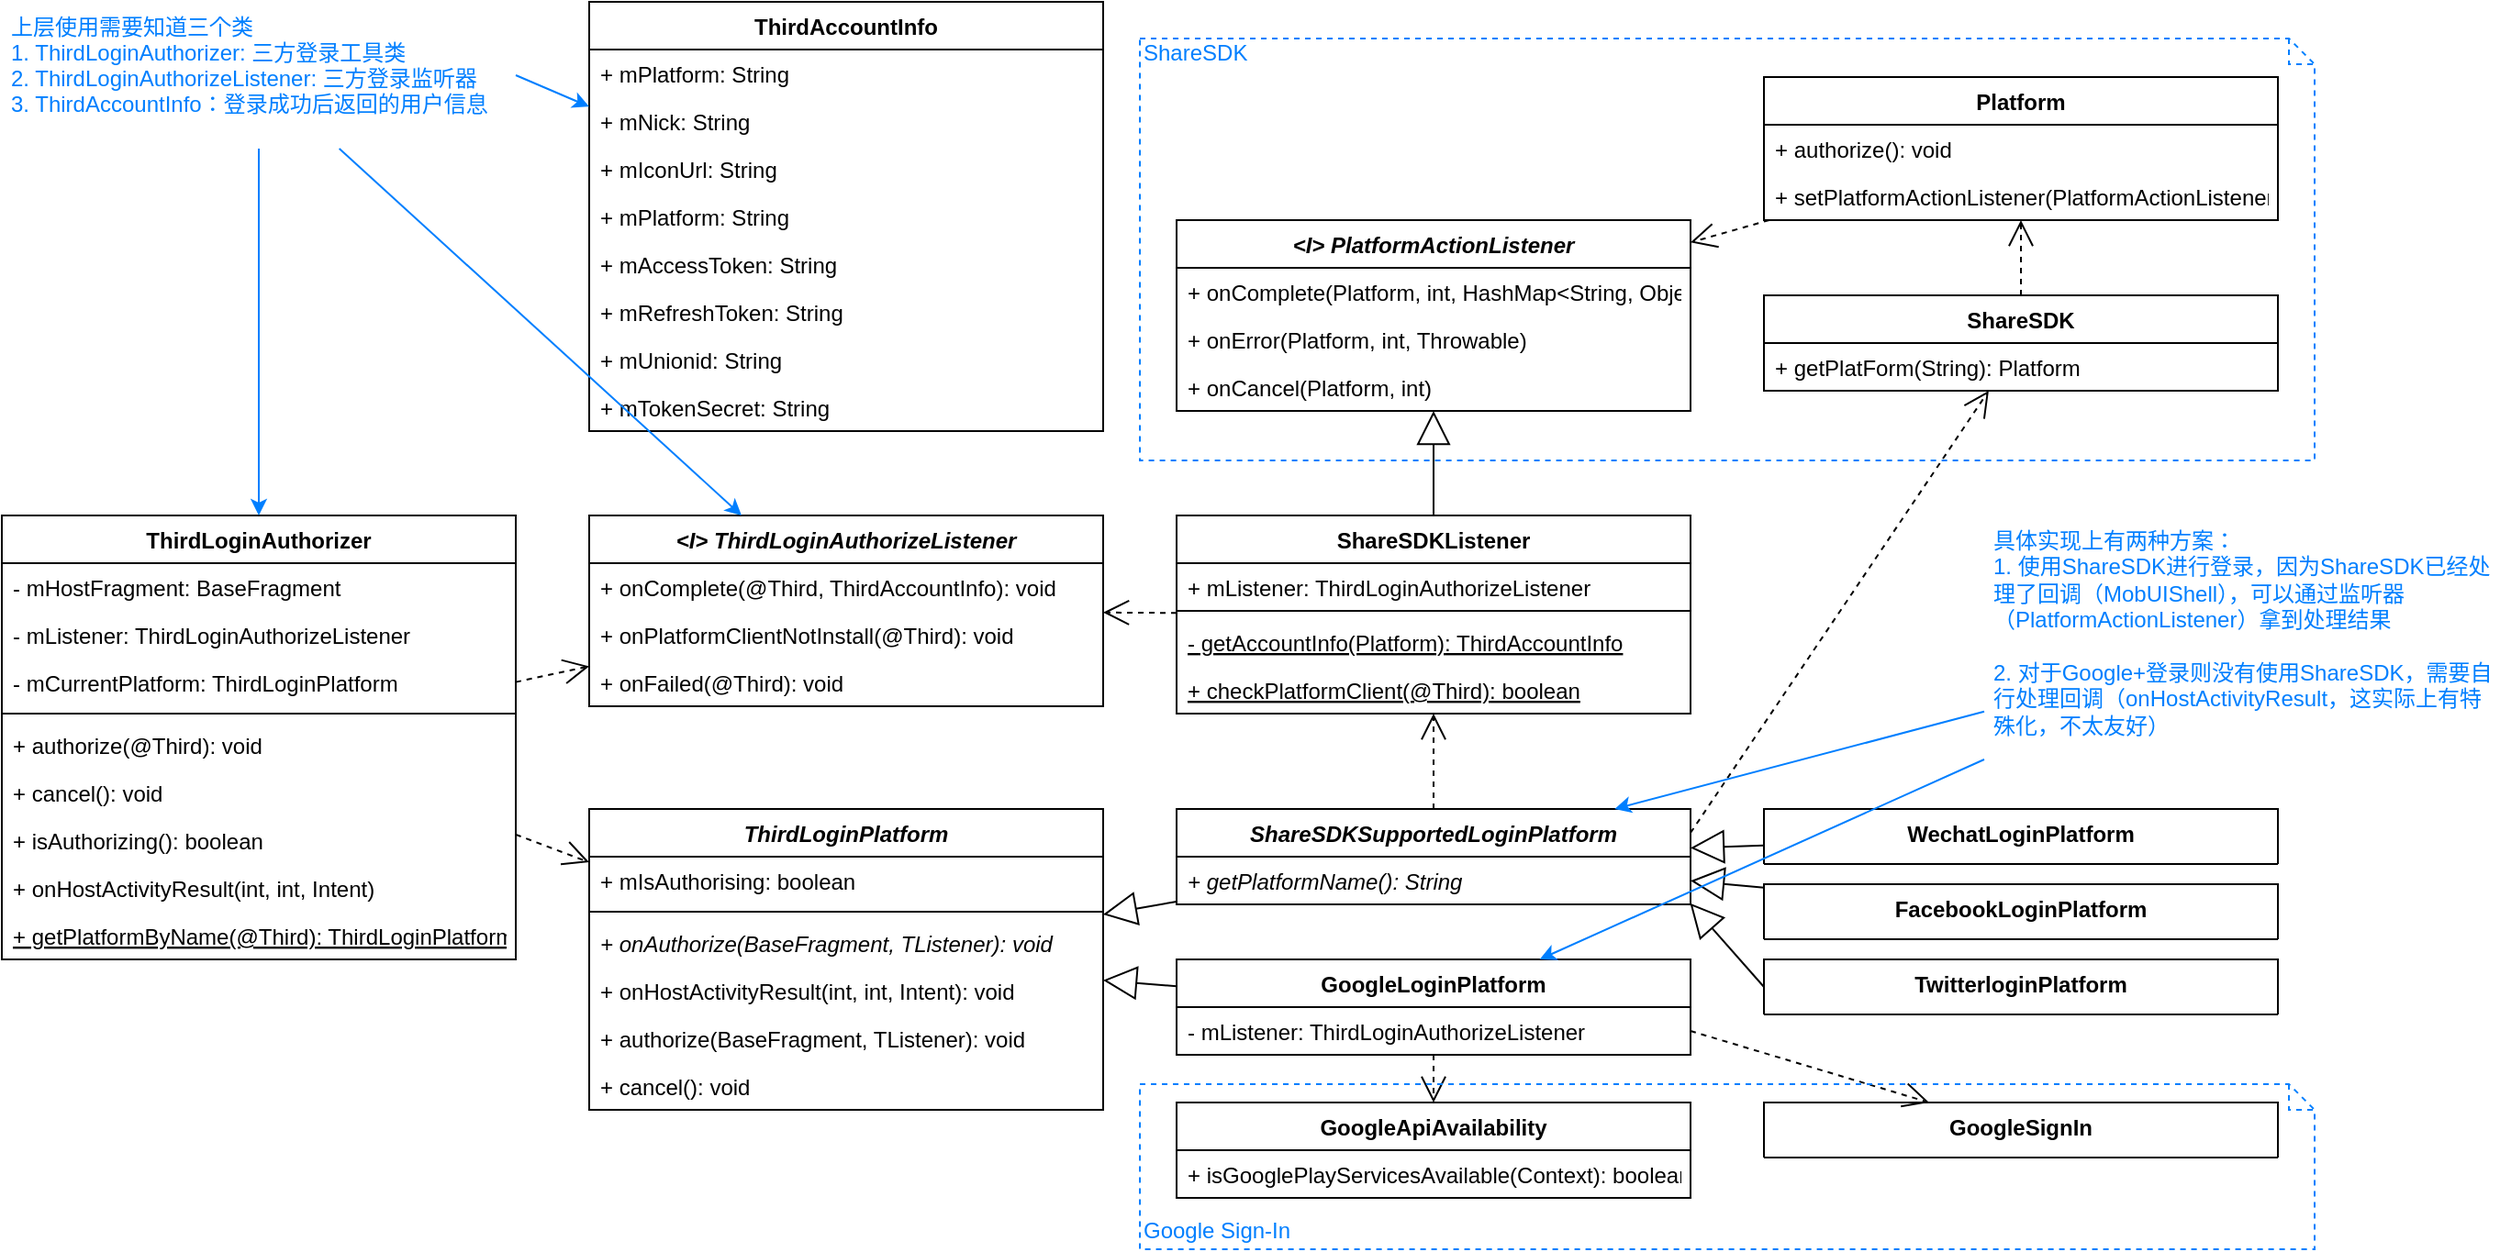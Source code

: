 <mxfile version="10.9.0" type="github"><diagram id="CQj0oGRUAJ8MwqAiTqsg" name="Page-1"><mxGraphModel dx="1991" dy="1091" grid="1" gridSize="10" guides="1" tooltips="1" connect="1" arrows="1" fold="1" page="1" pageScale="1" pageWidth="2339" pageHeight="3300" math="0" shadow="0"><root><mxCell id="0"/><mxCell id="1" parent="0"/><mxCell id="OyjzKzTZyDv7s8rB2IZF-1" value="ThirdLoginAuthorizer" style="swimlane;fontStyle=1;align=center;verticalAlign=top;childLayout=stackLayout;horizontal=1;startSize=26;horizontalStack=0;resizeParent=1;resizeParentMax=0;resizeLast=0;collapsible=1;marginBottom=0;" parent="1" vertex="1"><mxGeometry x="40" y="320" width="280" height="242" as="geometry"/></mxCell><mxCell id="OyjzKzTZyDv7s8rB2IZF-2" value="- mHostFragment: BaseFragment" style="text;strokeColor=none;fillColor=none;align=left;verticalAlign=top;spacingLeft=4;spacingRight=4;overflow=hidden;rotatable=0;points=[[0,0.5],[1,0.5]];portConstraint=eastwest;" parent="OyjzKzTZyDv7s8rB2IZF-1" vertex="1"><mxGeometry y="26" width="280" height="26" as="geometry"/></mxCell><mxCell id="OyjzKzTZyDv7s8rB2IZF-5" value="- mListener: ThirdLoginAuthorizeListener" style="text;strokeColor=none;fillColor=none;align=left;verticalAlign=top;spacingLeft=4;spacingRight=4;overflow=hidden;rotatable=0;points=[[0,0.5],[1,0.5]];portConstraint=eastwest;" parent="OyjzKzTZyDv7s8rB2IZF-1" vertex="1"><mxGeometry y="52" width="280" height="26" as="geometry"/></mxCell><mxCell id="OyjzKzTZyDv7s8rB2IZF-6" value="- mCurrentPlatform: ThirdLoginPlatform" style="text;strokeColor=none;fillColor=none;align=left;verticalAlign=top;spacingLeft=4;spacingRight=4;overflow=hidden;rotatable=0;points=[[0,0.5],[1,0.5]];portConstraint=eastwest;" parent="OyjzKzTZyDv7s8rB2IZF-1" vertex="1"><mxGeometry y="78" width="280" height="26" as="geometry"/></mxCell><mxCell id="OyjzKzTZyDv7s8rB2IZF-3" value="" style="line;strokeWidth=1;fillColor=none;align=left;verticalAlign=middle;spacingTop=-1;spacingLeft=3;spacingRight=3;rotatable=0;labelPosition=right;points=[];portConstraint=eastwest;" parent="OyjzKzTZyDv7s8rB2IZF-1" vertex="1"><mxGeometry y="104" width="280" height="8" as="geometry"/></mxCell><mxCell id="OyjzKzTZyDv7s8rB2IZF-4" value="+ authorize(@Third): void" style="text;strokeColor=none;fillColor=none;align=left;verticalAlign=top;spacingLeft=4;spacingRight=4;overflow=hidden;rotatable=0;points=[[0,0.5],[1,0.5]];portConstraint=eastwest;" parent="OyjzKzTZyDv7s8rB2IZF-1" vertex="1"><mxGeometry y="112" width="280" height="26" as="geometry"/></mxCell><mxCell id="OyjzKzTZyDv7s8rB2IZF-7" value="+ cancel(): void" style="text;strokeColor=none;fillColor=none;align=left;verticalAlign=top;spacingLeft=4;spacingRight=4;overflow=hidden;rotatable=0;points=[[0,0.5],[1,0.5]];portConstraint=eastwest;" parent="OyjzKzTZyDv7s8rB2IZF-1" vertex="1"><mxGeometry y="138" width="280" height="26" as="geometry"/></mxCell><mxCell id="OyjzKzTZyDv7s8rB2IZF-8" value="+ isAuthorizing(): boolean" style="text;strokeColor=none;fillColor=none;align=left;verticalAlign=top;spacingLeft=4;spacingRight=4;overflow=hidden;rotatable=0;points=[[0,0.5],[1,0.5]];portConstraint=eastwest;" parent="OyjzKzTZyDv7s8rB2IZF-1" vertex="1"><mxGeometry y="164" width="280" height="26" as="geometry"/></mxCell><mxCell id="OyjzKzTZyDv7s8rB2IZF-9" value="+ onHostActivityResult(int, int, Intent)" style="text;strokeColor=none;fillColor=none;align=left;verticalAlign=top;spacingLeft=4;spacingRight=4;overflow=hidden;rotatable=0;points=[[0,0.5],[1,0.5]];portConstraint=eastwest;" parent="OyjzKzTZyDv7s8rB2IZF-1" vertex="1"><mxGeometry y="190" width="280" height="26" as="geometry"/></mxCell><mxCell id="OyjzKzTZyDv7s8rB2IZF-55" value="+ getPlatformByName(@Third): ThirdLoginPlatform" style="text;strokeColor=none;fillColor=none;align=left;verticalAlign=top;spacingLeft=4;spacingRight=4;overflow=hidden;rotatable=0;points=[[0,0.5],[1,0.5]];portConstraint=eastwest;fontStyle=4" parent="OyjzKzTZyDv7s8rB2IZF-1" vertex="1"><mxGeometry y="216" width="280" height="26" as="geometry"/></mxCell><mxCell id="OyjzKzTZyDv7s8rB2IZF-10" value="ThirdLoginPlatform" style="swimlane;fontStyle=3;align=center;verticalAlign=top;childLayout=stackLayout;horizontal=1;startSize=26;horizontalStack=0;resizeParent=1;resizeParentMax=0;resizeLast=0;collapsible=1;marginBottom=0;" parent="1" vertex="1"><mxGeometry x="360" y="480" width="280" height="164" as="geometry"/></mxCell><mxCell id="OyjzKzTZyDv7s8rB2IZF-11" value="+ mIsAuthorising: boolean" style="text;strokeColor=none;fillColor=none;align=left;verticalAlign=top;spacingLeft=4;spacingRight=4;overflow=hidden;rotatable=0;points=[[0,0.5],[1,0.5]];portConstraint=eastwest;" parent="OyjzKzTZyDv7s8rB2IZF-10" vertex="1"><mxGeometry y="26" width="280" height="26" as="geometry"/></mxCell><mxCell id="OyjzKzTZyDv7s8rB2IZF-14" value="" style="line;strokeWidth=1;fillColor=none;align=left;verticalAlign=middle;spacingTop=-1;spacingLeft=3;spacingRight=3;rotatable=0;labelPosition=right;points=[];portConstraint=eastwest;" parent="OyjzKzTZyDv7s8rB2IZF-10" vertex="1"><mxGeometry y="52" width="280" height="8" as="geometry"/></mxCell><mxCell id="OyjzKzTZyDv7s8rB2IZF-15" value="+ onAuthorize(BaseFragment, TListener): void" style="text;strokeColor=none;fillColor=none;align=left;verticalAlign=top;spacingLeft=4;spacingRight=4;overflow=hidden;rotatable=0;points=[[0,0.5],[1,0.5]];portConstraint=eastwest;fontStyle=2" parent="OyjzKzTZyDv7s8rB2IZF-10" vertex="1"><mxGeometry y="60" width="280" height="26" as="geometry"/></mxCell><mxCell id="OyjzKzTZyDv7s8rB2IZF-16" value="+ onHostActivityResult(int, int, Intent): void" style="text;strokeColor=none;fillColor=none;align=left;verticalAlign=top;spacingLeft=4;spacingRight=4;overflow=hidden;rotatable=0;points=[[0,0.5],[1,0.5]];portConstraint=eastwest;" parent="OyjzKzTZyDv7s8rB2IZF-10" vertex="1"><mxGeometry y="86" width="280" height="26" as="geometry"/></mxCell><mxCell id="OyjzKzTZyDv7s8rB2IZF-17" value="+ authorize(BaseFragment, TListener): void&#10;&#10;" style="text;strokeColor=none;fillColor=none;align=left;verticalAlign=top;spacingLeft=4;spacingRight=4;overflow=hidden;rotatable=0;points=[[0,0.5],[1,0.5]];portConstraint=eastwest;" parent="OyjzKzTZyDv7s8rB2IZF-10" vertex="1"><mxGeometry y="112" width="280" height="26" as="geometry"/></mxCell><mxCell id="OyjzKzTZyDv7s8rB2IZF-18" value="+ cancel(): void" style="text;strokeColor=none;fillColor=none;align=left;verticalAlign=top;spacingLeft=4;spacingRight=4;overflow=hidden;rotatable=0;points=[[0,0.5],[1,0.5]];portConstraint=eastwest;" parent="OyjzKzTZyDv7s8rB2IZF-10" vertex="1"><mxGeometry y="138" width="280" height="26" as="geometry"/></mxCell><mxCell id="OyjzKzTZyDv7s8rB2IZF-21" value="ShareSDKSupportedLoginPlatform" style="swimlane;fontStyle=3;align=center;verticalAlign=top;childLayout=stackLayout;horizontal=1;startSize=26;horizontalStack=0;resizeParent=1;resizeParentMax=0;resizeLast=0;collapsible=1;marginBottom=0;" parent="1" vertex="1"><mxGeometry x="680" y="480" width="280" height="52" as="geometry"/></mxCell><mxCell id="OyjzKzTZyDv7s8rB2IZF-25" value="+ getPlatformName(): String" style="text;strokeColor=none;fillColor=none;align=left;verticalAlign=top;spacingLeft=4;spacingRight=4;overflow=hidden;rotatable=0;points=[[0,0.5],[1,0.5]];portConstraint=eastwest;fontStyle=2" parent="OyjzKzTZyDv7s8rB2IZF-21" vertex="1"><mxGeometry y="26" width="280" height="26" as="geometry"/></mxCell><mxCell id="OyjzKzTZyDv7s8rB2IZF-28" value="" style="endArrow=block;endSize=16;endFill=0;html=1;" parent="1" source="OyjzKzTZyDv7s8rB2IZF-21" target="OyjzKzTZyDv7s8rB2IZF-10" edge="1"><mxGeometry width="160" relative="1" as="geometry"><mxPoint x="150" y="770" as="sourcePoint"/><mxPoint x="310" y="770" as="targetPoint"/></mxGeometry></mxCell><mxCell id="OyjzKzTZyDv7s8rB2IZF-29" value="ShareSDKListener" style="swimlane;fontStyle=1;align=center;verticalAlign=top;childLayout=stackLayout;horizontal=1;startSize=26;horizontalStack=0;resizeParent=1;resizeParentMax=0;resizeLast=0;collapsible=1;marginBottom=0;" parent="1" vertex="1"><mxGeometry x="680" y="320" width="280" height="108" as="geometry"/></mxCell><mxCell id="OyjzKzTZyDv7s8rB2IZF-30" value="+ mListener: ThirdLoginAuthorizeListener" style="text;strokeColor=none;fillColor=none;align=left;verticalAlign=top;spacingLeft=4;spacingRight=4;overflow=hidden;rotatable=0;points=[[0,0.5],[1,0.5]];portConstraint=eastwest;" parent="OyjzKzTZyDv7s8rB2IZF-29" vertex="1"><mxGeometry y="26" width="280" height="22" as="geometry"/></mxCell><mxCell id="OyjzKzTZyDv7s8rB2IZF-31" value="" style="line;strokeWidth=1;fillColor=none;align=left;verticalAlign=middle;spacingTop=-1;spacingLeft=3;spacingRight=3;rotatable=0;labelPosition=right;points=[];portConstraint=eastwest;" parent="OyjzKzTZyDv7s8rB2IZF-29" vertex="1"><mxGeometry y="48" width="280" height="8" as="geometry"/></mxCell><mxCell id="OyjzKzTZyDv7s8rB2IZF-32" value="- getAccountInfo(Platform): ThirdAccountInfo" style="text;strokeColor=none;fillColor=none;align=left;verticalAlign=top;spacingLeft=4;spacingRight=4;overflow=hidden;rotatable=0;points=[[0,0.5],[1,0.5]];portConstraint=eastwest;fontStyle=4" parent="OyjzKzTZyDv7s8rB2IZF-29" vertex="1"><mxGeometry y="56" width="280" height="26" as="geometry"/></mxCell><mxCell id="OyjzKzTZyDv7s8rB2IZF-33" value="+ checkPlatformClient(@Third): boolean&#10;" style="text;strokeColor=none;fillColor=none;align=left;verticalAlign=top;spacingLeft=4;spacingRight=4;overflow=hidden;rotatable=0;points=[[0,0.5],[1,0.5]];portConstraint=eastwest;fontStyle=4" parent="OyjzKzTZyDv7s8rB2IZF-29" vertex="1"><mxGeometry y="82" width="280" height="26" as="geometry"/></mxCell><mxCell id="OyjzKzTZyDv7s8rB2IZF-38" value="" style="endArrow=block;endSize=16;endFill=0;html=1;" parent="1" source="OyjzKzTZyDv7s8rB2IZF-29" target="OyjzKzTZyDv7s8rB2IZF-42" edge="1"><mxGeometry width="160" relative="1" as="geometry"><mxPoint x="380" y="610" as="sourcePoint"/><mxPoint x="820" y="326" as="targetPoint"/></mxGeometry></mxCell><mxCell id="OyjzKzTZyDv7s8rB2IZF-42" value="&lt;I&gt; PlatformActionListener" style="swimlane;fontStyle=3;align=center;verticalAlign=top;childLayout=stackLayout;horizontal=1;startSize=26;horizontalStack=0;resizeParent=1;resizeParentMax=0;resizeLast=0;collapsible=1;marginBottom=0;" parent="1" vertex="1"><mxGeometry x="680" y="159" width="280" height="104" as="geometry"/></mxCell><mxCell id="OyjzKzTZyDv7s8rB2IZF-45" value="+ onComplete(Platform, int, HashMap&lt;String, Object&gt;" style="text;strokeColor=none;fillColor=none;align=left;verticalAlign=top;spacingLeft=4;spacingRight=4;overflow=hidden;rotatable=0;points=[[0,0.5],[1,0.5]];portConstraint=eastwest;fontStyle=0" parent="OyjzKzTZyDv7s8rB2IZF-42" vertex="1"><mxGeometry y="26" width="280" height="26" as="geometry"/></mxCell><mxCell id="OyjzKzTZyDv7s8rB2IZF-46" value="+ onError(Platform, int, Throwable)" style="text;strokeColor=none;fillColor=none;align=left;verticalAlign=top;spacingLeft=4;spacingRight=4;overflow=hidden;rotatable=0;points=[[0,0.5],[1,0.5]];portConstraint=eastwest;" parent="OyjzKzTZyDv7s8rB2IZF-42" vertex="1"><mxGeometry y="52" width="280" height="26" as="geometry"/></mxCell><mxCell id="OyjzKzTZyDv7s8rB2IZF-47" value="+ onCancel(Platform, int)&#10;" style="text;strokeColor=none;fillColor=none;align=left;verticalAlign=top;spacingLeft=4;spacingRight=4;overflow=hidden;rotatable=0;points=[[0,0.5],[1,0.5]];portConstraint=eastwest;" parent="OyjzKzTZyDv7s8rB2IZF-42" vertex="1"><mxGeometry y="78" width="280" height="26" as="geometry"/></mxCell><mxCell id="OyjzKzTZyDv7s8rB2IZF-49" value="&lt;I&gt; ThirdLoginAuthorizeListener" style="swimlane;fontStyle=3;align=center;verticalAlign=top;childLayout=stackLayout;horizontal=1;startSize=26;horizontalStack=0;resizeParent=1;resizeParentMax=0;resizeLast=0;collapsible=1;marginBottom=0;" parent="1" vertex="1"><mxGeometry x="360" y="320" width="280" height="104" as="geometry"/></mxCell><mxCell id="OyjzKzTZyDv7s8rB2IZF-50" value="+ onComplete(@Third, ThirdAccountInfo): void" style="text;strokeColor=none;fillColor=none;align=left;verticalAlign=top;spacingLeft=4;spacingRight=4;overflow=hidden;rotatable=0;points=[[0,0.5],[1,0.5]];portConstraint=eastwest;fontStyle=0" parent="OyjzKzTZyDv7s8rB2IZF-49" vertex="1"><mxGeometry y="26" width="280" height="26" as="geometry"/></mxCell><mxCell id="OyjzKzTZyDv7s8rB2IZF-51" value="+ onPlatformClientNotInstall(@Third): void" style="text;strokeColor=none;fillColor=none;align=left;verticalAlign=top;spacingLeft=4;spacingRight=4;overflow=hidden;rotatable=0;points=[[0,0.5],[1,0.5]];portConstraint=eastwest;" parent="OyjzKzTZyDv7s8rB2IZF-49" vertex="1"><mxGeometry y="52" width="280" height="26" as="geometry"/></mxCell><mxCell id="OyjzKzTZyDv7s8rB2IZF-52" value="+ onFailed(@Third): void&#10;" style="text;strokeColor=none;fillColor=none;align=left;verticalAlign=top;spacingLeft=4;spacingRight=4;overflow=hidden;rotatable=0;points=[[0,0.5],[1,0.5]];portConstraint=eastwest;" parent="OyjzKzTZyDv7s8rB2IZF-49" vertex="1"><mxGeometry y="78" width="280" height="26" as="geometry"/></mxCell><mxCell id="OyjzKzTZyDv7s8rB2IZF-53" value="" style="endArrow=open;endSize=12;dashed=1;html=1;" parent="1" source="OyjzKzTZyDv7s8rB2IZF-1" target="OyjzKzTZyDv7s8rB2IZF-49" edge="1"><mxGeometry width="160" relative="1" as="geometry"><mxPoint x="150" y="770" as="sourcePoint"/><mxPoint x="310" y="770" as="targetPoint"/></mxGeometry></mxCell><mxCell id="OyjzKzTZyDv7s8rB2IZF-54" value="" style="endArrow=open;endSize=12;dashed=1;html=1;" parent="1" source="OyjzKzTZyDv7s8rB2IZF-29" target="OyjzKzTZyDv7s8rB2IZF-49" edge="1"><mxGeometry width="160" relative="1" as="geometry"><mxPoint x="150" y="770" as="sourcePoint"/><mxPoint x="310" y="770" as="targetPoint"/></mxGeometry></mxCell><mxCell id="OyjzKzTZyDv7s8rB2IZF-56" value="" style="endArrow=open;endSize=12;dashed=1;html=1;" parent="1" source="OyjzKzTZyDv7s8rB2IZF-1" target="OyjzKzTZyDv7s8rB2IZF-10" edge="1"><mxGeometry width="160" relative="1" as="geometry"><mxPoint x="150" y="770" as="sourcePoint"/><mxPoint x="310" y="770" as="targetPoint"/></mxGeometry></mxCell><mxCell id="OyjzKzTZyDv7s8rB2IZF-57" value="" style="endArrow=open;endSize=12;dashed=1;html=1;" parent="1" source="OyjzKzTZyDv7s8rB2IZF-21" target="OyjzKzTZyDv7s8rB2IZF-29" edge="1"><mxGeometry width="160" relative="1" as="geometry"><mxPoint x="150" y="770" as="sourcePoint"/><mxPoint x="310" y="770" as="targetPoint"/></mxGeometry></mxCell><mxCell id="OyjzKzTZyDv7s8rB2IZF-58" value="ShareSDK" style="swimlane;fontStyle=1;align=center;verticalAlign=top;childLayout=stackLayout;horizontal=1;startSize=26;horizontalStack=0;resizeParent=1;resizeParentMax=0;resizeLast=0;collapsible=1;marginBottom=0;" parent="1" vertex="1"><mxGeometry x="1000" y="200" width="280" height="52" as="geometry"/></mxCell><mxCell id="OyjzKzTZyDv7s8rB2IZF-59" value="+ getPlatForm(String): Platform" style="text;strokeColor=none;fillColor=none;align=left;verticalAlign=top;spacingLeft=4;spacingRight=4;overflow=hidden;rotatable=0;points=[[0,0.5],[1,0.5]];portConstraint=eastwest;fontStyle=0" parent="OyjzKzTZyDv7s8rB2IZF-58" vertex="1"><mxGeometry y="26" width="280" height="26" as="geometry"/></mxCell><mxCell id="OyjzKzTZyDv7s8rB2IZF-62" value="" style="endArrow=open;endSize=12;dashed=1;html=1;exitX=1;exitY=0.25;exitDx=0;exitDy=0;" parent="1" source="OyjzKzTZyDv7s8rB2IZF-21" target="OyjzKzTZyDv7s8rB2IZF-58" edge="1"><mxGeometry width="160" relative="1" as="geometry"><mxPoint x="1116" y="506" as="sourcePoint"/><mxPoint x="1250" y="530" as="targetPoint"/></mxGeometry></mxCell><mxCell id="OyjzKzTZyDv7s8rB2IZF-63" value="" style="endArrow=open;endSize=12;dashed=1;html=1;" parent="1" source="OyjzKzTZyDv7s8rB2IZF-64" target="OyjzKzTZyDv7s8rB2IZF-42" edge="1"><mxGeometry width="160" relative="1" as="geometry"><mxPoint x="150" y="770" as="sourcePoint"/><mxPoint x="310" y="770" as="targetPoint"/></mxGeometry></mxCell><mxCell id="OyjzKzTZyDv7s8rB2IZF-64" value="Platform" style="swimlane;fontStyle=1;align=center;verticalAlign=top;childLayout=stackLayout;horizontal=1;startSize=26;horizontalStack=0;resizeParent=1;resizeParentMax=0;resizeLast=0;collapsible=1;marginBottom=0;" parent="1" vertex="1"><mxGeometry x="1000" y="81" width="280" height="78" as="geometry"/></mxCell><mxCell id="OyjzKzTZyDv7s8rB2IZF-65" value="+ authorize(): void" style="text;strokeColor=none;fillColor=none;align=left;verticalAlign=top;spacingLeft=4;spacingRight=4;overflow=hidden;rotatable=0;points=[[0,0.5],[1,0.5]];portConstraint=eastwest;fontStyle=0" parent="OyjzKzTZyDv7s8rB2IZF-64" vertex="1"><mxGeometry y="26" width="280" height="26" as="geometry"/></mxCell><mxCell id="OyjzKzTZyDv7s8rB2IZF-66" value="+ setPlatformActionListener(PlatformActionListener)" style="text;strokeColor=none;fillColor=none;align=left;verticalAlign=top;spacingLeft=4;spacingRight=4;overflow=hidden;rotatable=0;points=[[0,0.5],[1,0.5]];portConstraint=eastwest;" parent="OyjzKzTZyDv7s8rB2IZF-64" vertex="1"><mxGeometry y="52" width="280" height="26" as="geometry"/></mxCell><mxCell id="OyjzKzTZyDv7s8rB2IZF-67" value="" style="endArrow=open;endSize=12;dashed=1;html=1;" parent="1" source="OyjzKzTZyDv7s8rB2IZF-58" target="OyjzKzTZyDv7s8rB2IZF-64" edge="1"><mxGeometry width="160" relative="1" as="geometry"><mxPoint x="150" y="770" as="sourcePoint"/><mxPoint x="310" y="770" as="targetPoint"/></mxGeometry></mxCell><mxCell id="OyjzKzTZyDv7s8rB2IZF-68" value="WechatLoginPlatform" style="swimlane;fontStyle=1;align=center;verticalAlign=top;childLayout=stackLayout;horizontal=1;startSize=30;horizontalStack=0;resizeParent=1;resizeParentMax=0;resizeLast=0;collapsible=1;marginBottom=0;" parent="1" vertex="1"><mxGeometry x="1000" y="480" width="280" height="30" as="geometry"/></mxCell><mxCell id="OyjzKzTZyDv7s8rB2IZF-72" value="FacebookLoginPlatform" style="swimlane;fontStyle=1;align=center;verticalAlign=top;childLayout=stackLayout;horizontal=1;startSize=30;horizontalStack=0;resizeParent=1;resizeParentMax=0;resizeLast=0;collapsible=1;marginBottom=0;" parent="1" vertex="1"><mxGeometry x="1000" y="521" width="280" height="30" as="geometry"/></mxCell><mxCell id="OyjzKzTZyDv7s8rB2IZF-73" value="TwitterloginPlatform" style="swimlane;fontStyle=1;align=center;verticalAlign=top;childLayout=stackLayout;horizontal=1;startSize=30;horizontalStack=0;resizeParent=1;resizeParentMax=0;resizeLast=0;collapsible=1;marginBottom=0;" parent="1" vertex="1"><mxGeometry x="1000" y="562" width="280" height="30" as="geometry"/></mxCell><mxCell id="OyjzKzTZyDv7s8rB2IZF-74" value="" style="endArrow=block;endSize=16;endFill=0;html=1;" parent="1" source="OyjzKzTZyDv7s8rB2IZF-68" target="OyjzKzTZyDv7s8rB2IZF-21" edge="1"><mxGeometry width="160" relative="1" as="geometry"><mxPoint x="150" y="770" as="sourcePoint"/><mxPoint x="310" y="770" as="targetPoint"/></mxGeometry></mxCell><mxCell id="OyjzKzTZyDv7s8rB2IZF-75" value="" style="endArrow=block;endSize=16;endFill=0;html=1;" parent="1" source="OyjzKzTZyDv7s8rB2IZF-72" target="OyjzKzTZyDv7s8rB2IZF-21" edge="1"><mxGeometry width="160" relative="1" as="geometry"><mxPoint x="150" y="770" as="sourcePoint"/><mxPoint x="310" y="770" as="targetPoint"/></mxGeometry></mxCell><mxCell id="OyjzKzTZyDv7s8rB2IZF-76" value="" style="endArrow=block;endSize=16;endFill=0;html=1;exitX=0;exitY=0.5;exitDx=0;exitDy=0;entryX=0.999;entryY=0.974;entryDx=0;entryDy=0;entryPerimeter=0;" parent="1" source="OyjzKzTZyDv7s8rB2IZF-73" target="OyjzKzTZyDv7s8rB2IZF-25" edge="1"><mxGeometry width="160" relative="1" as="geometry"><mxPoint x="150" y="770" as="sourcePoint"/><mxPoint x="1120" y="670" as="targetPoint"/></mxGeometry></mxCell><mxCell id="gsnsRoUcZ-2lCXRzi_Vd-1" value="GoogleLoginPlatform" style="swimlane;fontStyle=1;align=center;verticalAlign=top;childLayout=stackLayout;horizontal=1;startSize=26;horizontalStack=0;resizeParent=1;resizeParentMax=0;resizeLast=0;collapsible=1;marginBottom=0;" vertex="1" parent="1"><mxGeometry x="680" y="562" width="280" height="52" as="geometry"/></mxCell><mxCell id="gsnsRoUcZ-2lCXRzi_Vd-2" value="- mListener: ThirdLoginAuthorizeListener" style="text;strokeColor=none;fillColor=none;align=left;verticalAlign=top;spacingLeft=4;spacingRight=4;overflow=hidden;rotatable=0;points=[[0,0.5],[1,0.5]];portConstraint=eastwest;fontStyle=0" vertex="1" parent="gsnsRoUcZ-2lCXRzi_Vd-1"><mxGeometry y="26" width="280" height="26" as="geometry"/></mxCell><mxCell id="gsnsRoUcZ-2lCXRzi_Vd-3" value="" style="endArrow=block;endSize=16;endFill=0;html=1;" edge="1" parent="1" source="gsnsRoUcZ-2lCXRzi_Vd-1" target="OyjzKzTZyDv7s8rB2IZF-10"><mxGeometry width="160" relative="1" as="geometry"><mxPoint x="150" y="770" as="sourcePoint"/><mxPoint x="310" y="770" as="targetPoint"/></mxGeometry></mxCell><mxCell id="gsnsRoUcZ-2lCXRzi_Vd-4" value="GoogleApiAvailability" style="swimlane;fontStyle=1;align=center;verticalAlign=top;childLayout=stackLayout;horizontal=1;startSize=26;horizontalStack=0;resizeParent=1;resizeParentMax=0;resizeLast=0;collapsible=1;marginBottom=0;" vertex="1" parent="1"><mxGeometry x="680" y="640" width="280" height="52" as="geometry"/></mxCell><mxCell id="gsnsRoUcZ-2lCXRzi_Vd-5" value="+ isGooglePlayServicesAvailable(Context): boolean" style="text;strokeColor=none;fillColor=none;align=left;verticalAlign=top;spacingLeft=4;spacingRight=4;overflow=hidden;rotatable=0;points=[[0,0.5],[1,0.5]];portConstraint=eastwest;fontStyle=0" vertex="1" parent="gsnsRoUcZ-2lCXRzi_Vd-4"><mxGeometry y="26" width="280" height="26" as="geometry"/></mxCell><mxCell id="gsnsRoUcZ-2lCXRzi_Vd-6" value="GoogleSignIn" style="swimlane;fontStyle=1;align=center;verticalAlign=top;childLayout=stackLayout;horizontal=1;startSize=30;horizontalStack=0;resizeParent=1;resizeParentMax=0;resizeLast=0;collapsible=1;marginBottom=0;" vertex="1" parent="1"><mxGeometry x="1000" y="640" width="280" height="30" as="geometry"/></mxCell><mxCell id="gsnsRoUcZ-2lCXRzi_Vd-8" value="" style="endArrow=open;endSize=12;dashed=1;html=1;exitX=1;exitY=0.5;exitDx=0;exitDy=0;" edge="1" parent="1" source="gsnsRoUcZ-2lCXRzi_Vd-2" target="gsnsRoUcZ-2lCXRzi_Vd-6"><mxGeometry width="160" relative="1" as="geometry"><mxPoint x="1116" y="506" as="sourcePoint"/><mxPoint x="1250" y="530" as="targetPoint"/></mxGeometry></mxCell><mxCell id="gsnsRoUcZ-2lCXRzi_Vd-9" value="" style="endArrow=open;endSize=12;dashed=1;html=1;" edge="1" parent="1" source="gsnsRoUcZ-2lCXRzi_Vd-1" target="gsnsRoUcZ-2lCXRzi_Vd-4"><mxGeometry width="160" relative="1" as="geometry"><mxPoint x="1116" y="506" as="sourcePoint"/><mxPoint x="1250" y="530" as="targetPoint"/></mxGeometry></mxCell><mxCell id="gsnsRoUcZ-2lCXRzi_Vd-10" value="ThirdAccountInfo" style="swimlane;fontStyle=1;align=center;verticalAlign=top;childLayout=stackLayout;horizontal=1;startSize=26;horizontalStack=0;resizeParent=1;resizeParentMax=0;resizeLast=0;collapsible=1;marginBottom=0;" vertex="1" parent="1"><mxGeometry x="360" y="40" width="280" height="234" as="geometry"/></mxCell><mxCell id="gsnsRoUcZ-2lCXRzi_Vd-11" value="+ mPlatform: String" style="text;strokeColor=none;fillColor=none;align=left;verticalAlign=top;spacingLeft=4;spacingRight=4;overflow=hidden;rotatable=0;points=[[0,0.5],[1,0.5]];portConstraint=eastwest;" vertex="1" parent="gsnsRoUcZ-2lCXRzi_Vd-10"><mxGeometry y="26" width="280" height="26" as="geometry"/></mxCell><mxCell id="gsnsRoUcZ-2lCXRzi_Vd-17" value="+ mNick: String" style="text;strokeColor=none;fillColor=none;align=left;verticalAlign=top;spacingLeft=4;spacingRight=4;overflow=hidden;rotatable=0;points=[[0,0.5],[1,0.5]];portConstraint=eastwest;" vertex="1" parent="gsnsRoUcZ-2lCXRzi_Vd-10"><mxGeometry y="52" width="280" height="26" as="geometry"/></mxCell><mxCell id="gsnsRoUcZ-2lCXRzi_Vd-19" value="+ mIconUrl: String" style="text;strokeColor=none;fillColor=none;align=left;verticalAlign=top;spacingLeft=4;spacingRight=4;overflow=hidden;rotatable=0;points=[[0,0.5],[1,0.5]];portConstraint=eastwest;" vertex="1" parent="gsnsRoUcZ-2lCXRzi_Vd-10"><mxGeometry y="78" width="280" height="26" as="geometry"/></mxCell><mxCell id="gsnsRoUcZ-2lCXRzi_Vd-23" value="+ mPlatform: String" style="text;strokeColor=none;fillColor=none;align=left;verticalAlign=top;spacingLeft=4;spacingRight=4;overflow=hidden;rotatable=0;points=[[0,0.5],[1,0.5]];portConstraint=eastwest;" vertex="1" parent="gsnsRoUcZ-2lCXRzi_Vd-10"><mxGeometry y="104" width="280" height="26" as="geometry"/></mxCell><mxCell id="gsnsRoUcZ-2lCXRzi_Vd-22" value="+ mAccessToken: String" style="text;strokeColor=none;fillColor=none;align=left;verticalAlign=top;spacingLeft=4;spacingRight=4;overflow=hidden;rotatable=0;points=[[0,0.5],[1,0.5]];portConstraint=eastwest;" vertex="1" parent="gsnsRoUcZ-2lCXRzi_Vd-10"><mxGeometry y="130" width="280" height="26" as="geometry"/></mxCell><mxCell id="gsnsRoUcZ-2lCXRzi_Vd-21" value="+ mRefreshToken: String" style="text;strokeColor=none;fillColor=none;align=left;verticalAlign=top;spacingLeft=4;spacingRight=4;overflow=hidden;rotatable=0;points=[[0,0.5],[1,0.5]];portConstraint=eastwest;" vertex="1" parent="gsnsRoUcZ-2lCXRzi_Vd-10"><mxGeometry y="156" width="280" height="26" as="geometry"/></mxCell><mxCell id="gsnsRoUcZ-2lCXRzi_Vd-20" value="+ mUnionid: String" style="text;strokeColor=none;fillColor=none;align=left;verticalAlign=top;spacingLeft=4;spacingRight=4;overflow=hidden;rotatable=0;points=[[0,0.5],[1,0.5]];portConstraint=eastwest;" vertex="1" parent="gsnsRoUcZ-2lCXRzi_Vd-10"><mxGeometry y="182" width="280" height="26" as="geometry"/></mxCell><mxCell id="gsnsRoUcZ-2lCXRzi_Vd-18" value="+ mTokenSecret: String" style="text;strokeColor=none;fillColor=none;align=left;verticalAlign=top;spacingLeft=4;spacingRight=4;overflow=hidden;rotatable=0;points=[[0,0.5],[1,0.5]];portConstraint=eastwest;" vertex="1" parent="gsnsRoUcZ-2lCXRzi_Vd-10"><mxGeometry y="208" width="280" height="26" as="geometry"/></mxCell><mxCell id="gsnsRoUcZ-2lCXRzi_Vd-25" style="rounded=0;orthogonalLoop=1;jettySize=auto;html=1;exitX=1;exitY=0.5;exitDx=0;exitDy=0;fontColor=#007FFF;strokeColor=#007FFF;" edge="1" parent="1" source="gsnsRoUcZ-2lCXRzi_Vd-24" target="gsnsRoUcZ-2lCXRzi_Vd-10"><mxGeometry relative="1" as="geometry"/></mxCell><mxCell id="gsnsRoUcZ-2lCXRzi_Vd-24" value="上层使用需要知道三个类&#10;1. ThirdLoginAuthorizer: 三方登录工具类&#10;2. ThirdLoginAuthorizeListener: 三方登录监听器&#10;3. ThirdAccountInfo：登录成功后返回的用户信息&#10;" style="text;align=left;fontStyle=0;verticalAlign=top;spacingLeft=3;spacingRight=3;strokeColor=none;rotatable=0;points=[[0,0.5],[1,0.5]];portConstraint=eastwest;fontColor=#007FFF;" vertex="1" parent="1"><mxGeometry x="40" y="40" width="280" height="80" as="geometry"/></mxCell><mxCell id="gsnsRoUcZ-2lCXRzi_Vd-26" style="rounded=0;orthogonalLoop=1;jettySize=auto;html=1;fontColor=#007FFF;strokeColor=#007FFF;" edge="1" parent="1" source="gsnsRoUcZ-2lCXRzi_Vd-24" target="OyjzKzTZyDv7s8rB2IZF-49"><mxGeometry relative="1" as="geometry"/></mxCell><mxCell id="gsnsRoUcZ-2lCXRzi_Vd-27" style="rounded=0;orthogonalLoop=1;jettySize=auto;html=1;fontColor=#007FFF;strokeColor=#007FFF;" edge="1" parent="1" source="gsnsRoUcZ-2lCXRzi_Vd-24" target="OyjzKzTZyDv7s8rB2IZF-1"><mxGeometry relative="1" as="geometry"><mxPoint x="300" y="140" as="sourcePoint"/></mxGeometry></mxCell><mxCell id="gsnsRoUcZ-2lCXRzi_Vd-28" value="具体实现上有两种方案：&#10;1. 使用ShareSDK进行登录，因为ShareSDK已经处理了回调（MobUIShell），可以通过监听器（PlatformActionListener）拿到处理结果&#10;&#10;2. 对于Google+登录则没有使用ShareSDK，需要自行处理回调（onHostActivityResult，这实际上有特殊化，不太友好）&#10;" style="text;align=left;fontStyle=0;verticalAlign=top;spacingLeft=3;spacingRight=3;strokeColor=none;rotatable=0;points=[[0,0.5],[1,0.5]];portConstraint=eastwest;fontColor=#007FFF;whiteSpace=wrap;" vertex="1" parent="1"><mxGeometry x="1120" y="320" width="280" height="140" as="geometry"/></mxCell><mxCell id="gsnsRoUcZ-2lCXRzi_Vd-29" style="rounded=0;orthogonalLoop=1;jettySize=auto;html=1;fontColor=#007FFF;strokeColor=#007FFF;" edge="1" parent="1" source="gsnsRoUcZ-2lCXRzi_Vd-28" target="OyjzKzTZyDv7s8rB2IZF-21"><mxGeometry relative="1" as="geometry"/></mxCell><mxCell id="gsnsRoUcZ-2lCXRzi_Vd-30" style="rounded=0;orthogonalLoop=1;jettySize=auto;html=1;fontColor=#007FFF;strokeColor=#007FFF;" edge="1" parent="1" source="gsnsRoUcZ-2lCXRzi_Vd-28" target="gsnsRoUcZ-2lCXRzi_Vd-1"><mxGeometry relative="1" as="geometry"/></mxCell><mxCell id="gsnsRoUcZ-2lCXRzi_Vd-31" value="ShareSDK" style="shape=note;whiteSpace=wrap;html=1;size=14;verticalAlign=top;align=left;spacingTop=-6;fontColor=#007FFF;fillColor=none;dashed=1;perimeterSpacing=0;strokeColor=#007FFF;" vertex="1" parent="1"><mxGeometry x="660" y="60" width="640" height="230" as="geometry"/></mxCell><mxCell id="gsnsRoUcZ-2lCXRzi_Vd-32" value="&lt;br&gt;&lt;br&gt;&lt;br&gt;&lt;br&gt;&lt;br&gt;Google Sign-In&lt;br&gt;" style="shape=note;whiteSpace=wrap;html=1;size=14;verticalAlign=top;align=left;spacingTop=-6;fontColor=#007FFF;fillColor=none;dashed=1;perimeterSpacing=0;strokeColor=#007FFF;" vertex="1" parent="1"><mxGeometry x="660" y="630" width="640" height="90" as="geometry"/></mxCell></root></mxGraphModel></diagram></mxfile>